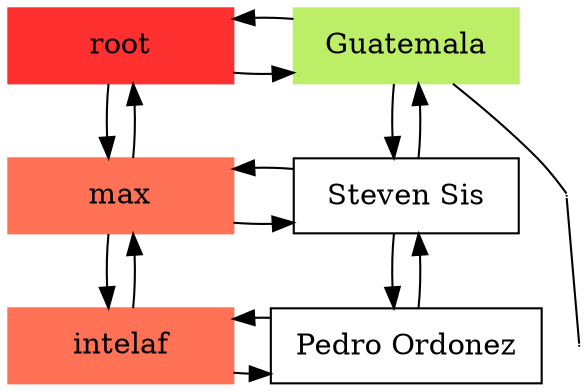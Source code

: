 digraph Sparce_Matrix { 
 node [shape=box];
-1[ label = "root", width = 1.5, style = filled, color = firebrick1, group = 1 ]; 
 e0[ shape = point, width = 0 ]; 
 e1[ shape = point, width = 0 ]; 

 /* Empresas */ 
1 [label = "max"    pos = "5.3,3.5!" width = 1.5 style = filled, color = coral1, group = 1 ]; 
{ rank = same; 1 ; 0 }
1 -> 0
0 -> 1
e0[ shape = point, width = 0 ];{ rank = same; 1; e0 }
 /* Empresas */ 
4 [label = "intelaf"    pos = "5.3,3.5!" width = 1.5 style = filled, color = coral1, group = 1 ]; 
{ rank = same; 4 ; 3 }
4 -> 3
3 -> 4
e1[ shape = point, width = 0 ];{ rank = same; 4; e1 }
   /* Enlacex entre empresas */ 
1 -> 4
4 -> 1

 /* Departamentos */ 
2 [label = "Guatemala"   width = 1.5 style = filled, color = darkolivegreen2, group =2 ];
0 [label = <<table border = "0"><tr><td>Steven Sis</td></tr></table>>, width = 1.5, group = 2 ];
3 [label = <<table border = "0"><tr><td>Pedro Ordonez</td></tr></table>>, width = 1.5, group = 2 ];
2 -> 0
0 -> 2
0 -> 3
3 -> 0
2 -> e0 -> e1[ dir = none ];-1 -> 2
2 -> -1
-1 -> 1
1 -> -1
 { rank = same; -1; 2;  }
}